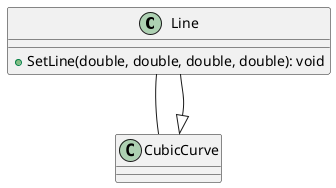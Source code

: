 @startuml

class Line extends CubicCurve {
    +SetLine(double, double, double, double): void
}

Line -- CubicCurve

@enduml
